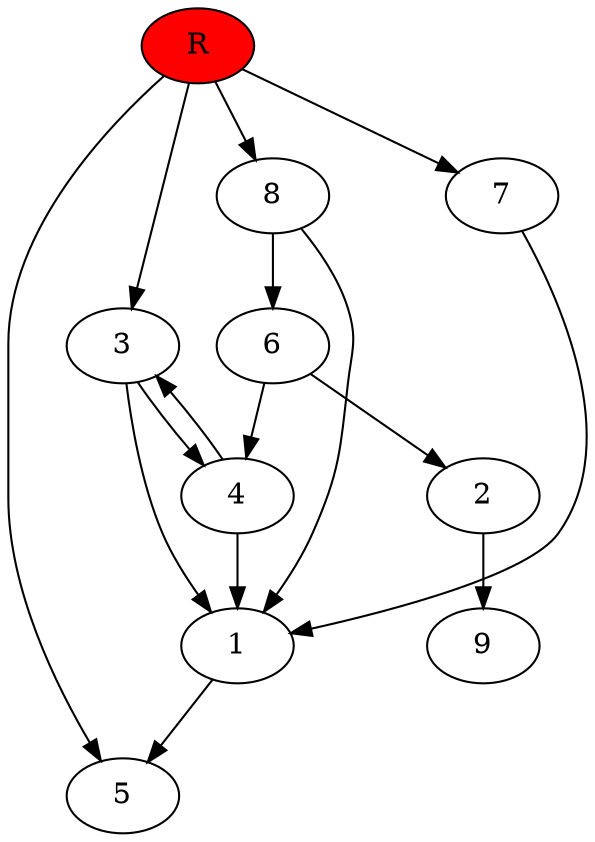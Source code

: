 digraph prb50830 {
	1
	2
	3
	4
	5
	6
	7
	8
	R [fillcolor="#ff0000" style=filled]
	1 -> 5
	2 -> 9
	3 -> 1
	3 -> 4
	4 -> 1
	4 -> 3
	6 -> 2
	6 -> 4
	7 -> 1
	8 -> 1
	8 -> 6
	R -> 3
	R -> 5
	R -> 7
	R -> 8
}
